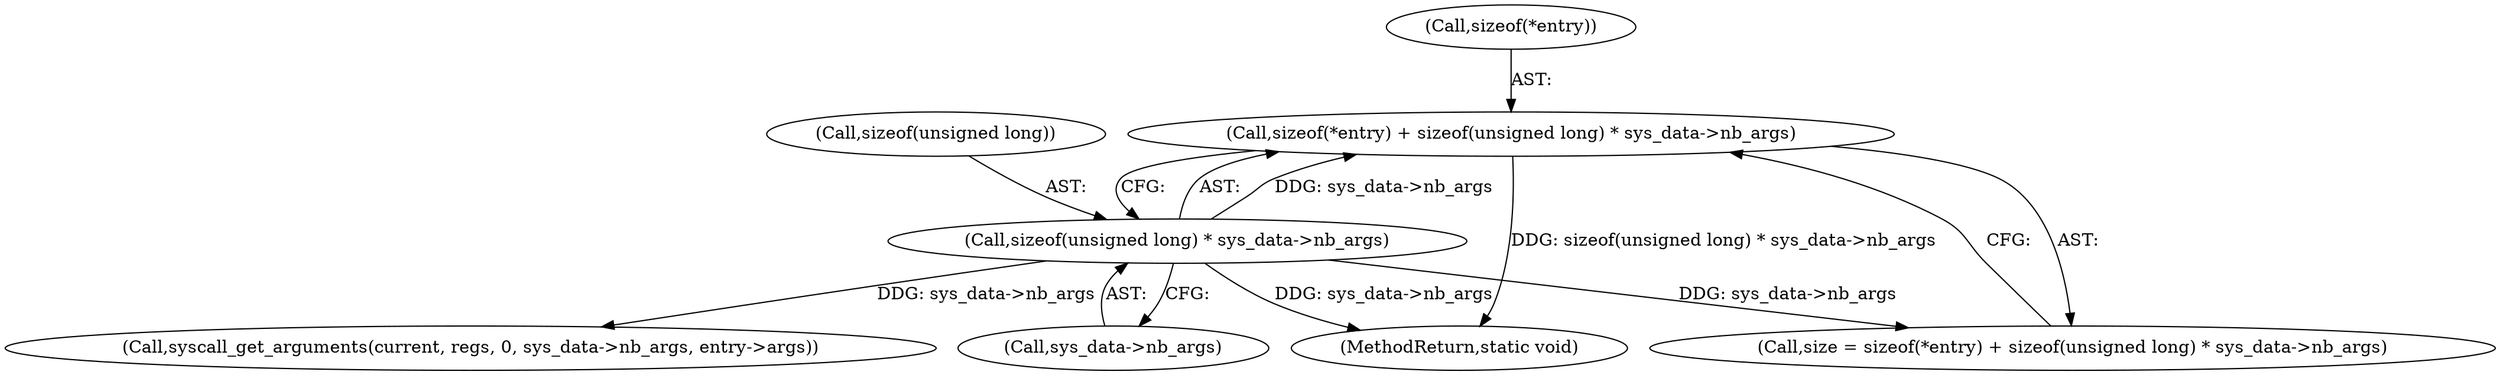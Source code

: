 digraph "0_linux_086ba77a6db00ed858ff07451bedee197df868c9@API" {
"1000159" [label="(Call,sizeof(*entry) + sizeof(unsigned long) * sys_data->nb_args)"];
"1000163" [label="(Call,sizeof(unsigned long) * sys_data->nb_args)"];
"1000160" [label="(Call,sizeof(*entry))"];
"1000166" [label="(Call,sys_data->nb_args)"];
"1000208" [label="(Call,syscall_get_arguments(current, regs, 0, sys_data->nb_args, entry->args))"];
"1000164" [label="(Call,sizeof(unsigned long))"];
"1000157" [label="(Call,size = sizeof(*entry) + sizeof(unsigned long) * sys_data->nb_args)"];
"1000225" [label="(MethodReturn,static void)"];
"1000159" [label="(Call,sizeof(*entry) + sizeof(unsigned long) * sys_data->nb_args)"];
"1000163" [label="(Call,sizeof(unsigned long) * sys_data->nb_args)"];
"1000159" -> "1000157"  [label="AST: "];
"1000159" -> "1000163"  [label="CFG: "];
"1000160" -> "1000159"  [label="AST: "];
"1000163" -> "1000159"  [label="AST: "];
"1000157" -> "1000159"  [label="CFG: "];
"1000159" -> "1000225"  [label="DDG: sizeof(unsigned long) * sys_data->nb_args"];
"1000163" -> "1000159"  [label="DDG: sys_data->nb_args"];
"1000163" -> "1000166"  [label="CFG: "];
"1000164" -> "1000163"  [label="AST: "];
"1000166" -> "1000163"  [label="AST: "];
"1000163" -> "1000225"  [label="DDG: sys_data->nb_args"];
"1000163" -> "1000157"  [label="DDG: sys_data->nb_args"];
"1000163" -> "1000208"  [label="DDG: sys_data->nb_args"];
}
